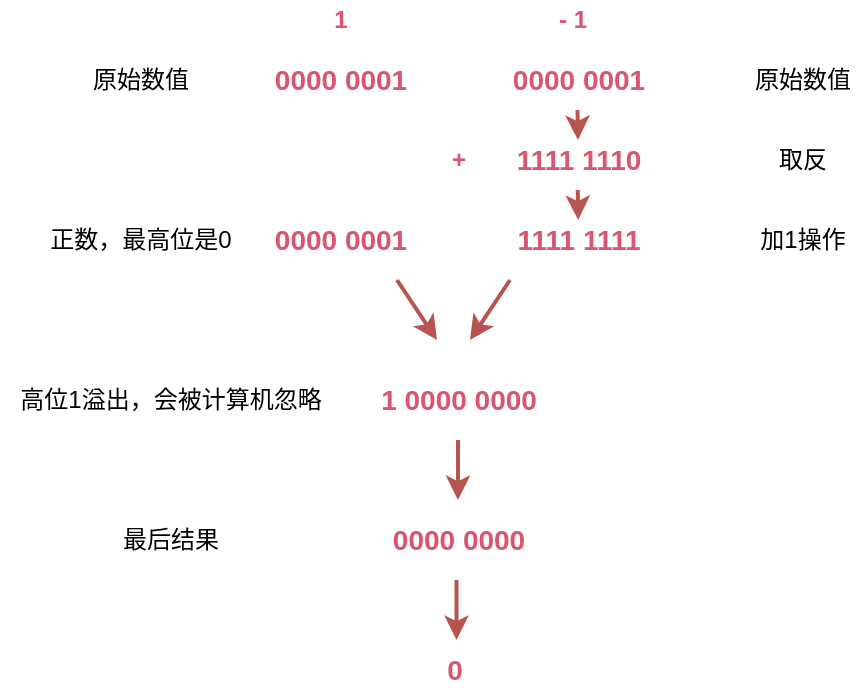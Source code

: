 <mxfile version="14.1.5" type="device"><diagram id="dP-Dvl8Ufvoj6TWUjTvs" name="Page-1"><mxGraphModel dx="807" dy="559" grid="1" gridSize="10" guides="1" tooltips="1" connect="1" arrows="1" fold="1" page="1" pageScale="1" pageWidth="827" pageHeight="1169" math="0" shadow="0"><root><mxCell id="0"/><mxCell id="1" parent="0"/><mxCell id="KVrgFc20xJI9I4Q7sZ0A-1" value="0000 0001" style="text;html=1;align=center;verticalAlign=middle;resizable=0;points=[];autosize=1;fontSize=14;fontColor=#D95570;fontStyle=1" parent="1" vertex="1"><mxGeometry x="135" y="260" width="80" height="20" as="geometry"/></mxCell><mxCell id="KVrgFc20xJI9I4Q7sZ0A-2" value="0000 0001" style="text;html=1;align=center;verticalAlign=middle;resizable=0;points=[];autosize=1;fontSize=14;fontColor=#D95570;fontStyle=1" parent="1" vertex="1"><mxGeometry x="135" y="340" width="80" height="20" as="geometry"/></mxCell><mxCell id="KVrgFc20xJI9I4Q7sZ0A-3" value="" style="endArrow=classic;html=1;strokeWidth=2;fillColor=#f8cecc;strokeColor=#b85450;" parent="1" edge="1"><mxGeometry width="50" height="50" relative="1" as="geometry"><mxPoint x="293.76" y="285" as="sourcePoint"/><mxPoint x="294" y="300" as="targetPoint"/></mxGeometry></mxCell><mxCell id="KVrgFc20xJI9I4Q7sZ0A-4" value="原始数值" style="text;html=1;align=center;verticalAlign=middle;resizable=0;points=[];autosize=1;" parent="1" vertex="1"><mxGeometry x="45" y="260" width="60" height="20" as="geometry"/></mxCell><mxCell id="KVrgFc20xJI9I4Q7sZ0A-5" value="正数，最高位是0" style="text;html=1;align=center;verticalAlign=middle;resizable=0;points=[];autosize=1;" parent="1" vertex="1"><mxGeometry x="20" y="340" width="110" height="20" as="geometry"/></mxCell><mxCell id="KVrgFc20xJI9I4Q7sZ0A-6" value="+" style="text;html=1;align=center;verticalAlign=middle;resizable=0;points=[];autosize=1;fontColor=#D95570;fontStyle=1" parent="1" vertex="1"><mxGeometry x="223.5" y="300" width="20" height="20" as="geometry"/></mxCell><mxCell id="KVrgFc20xJI9I4Q7sZ0A-10" value="1111 1111" style="text;html=1;align=center;verticalAlign=middle;resizable=0;points=[];autosize=1;fontSize=14;fontColor=#D95570;fontStyle=1" parent="1" vertex="1"><mxGeometry x="254" y="340" width="80" height="20" as="geometry"/></mxCell><mxCell id="KVrgFc20xJI9I4Q7sZ0A-13" value="" style="endArrow=classic;html=1;strokeWidth=2;fillColor=#f8cecc;strokeColor=#b85450;" parent="1" edge="1"><mxGeometry width="50" height="50" relative="1" as="geometry"><mxPoint x="203.5" y="370" as="sourcePoint"/><mxPoint x="223.5" y="400" as="targetPoint"/></mxGeometry></mxCell><mxCell id="KVrgFc20xJI9I4Q7sZ0A-20" value="" style="endArrow=classic;html=1;strokeWidth=2;fillColor=#f8cecc;strokeColor=#b85450;" parent="1" edge="1"><mxGeometry width="50" height="50" relative="1" as="geometry"><mxPoint x="233.26" y="520" as="sourcePoint"/><mxPoint x="233.26" y="550" as="targetPoint"/></mxGeometry></mxCell><mxCell id="KVrgFc20xJI9I4Q7sZ0A-31" value="0" style="text;html=1;align=center;verticalAlign=middle;resizable=0;points=[];autosize=1;fontSize=14;fontColor=#D95570;fontStyle=1" parent="1" vertex="1"><mxGeometry x="221.5" y="555" width="20" height="20" as="geometry"/></mxCell><mxCell id="nOELxNpgRBLmZiRhkhw7-1" value="原始数值" style="text;html=1;align=center;verticalAlign=middle;resizable=0;points=[];autosize=1;" parent="1" vertex="1"><mxGeometry x="376" y="260" width="60" height="20" as="geometry"/></mxCell><mxCell id="nOELxNpgRBLmZiRhkhw7-2" value="加1操作" style="text;html=1;align=center;verticalAlign=middle;resizable=0;points=[];autosize=1;" parent="1" vertex="1"><mxGeometry x="376" y="340" width="60" height="20" as="geometry"/></mxCell><mxCell id="nOELxNpgRBLmZiRhkhw7-3" value="0000 0001" style="text;html=1;align=center;verticalAlign=middle;resizable=0;points=[];autosize=1;fontSize=14;fontColor=#D95570;fontStyle=1" parent="1" vertex="1"><mxGeometry x="254" y="260" width="80" height="20" as="geometry"/></mxCell><mxCell id="nOELxNpgRBLmZiRhkhw7-4" value="1" style="text;html=1;align=center;verticalAlign=middle;resizable=0;points=[];autosize=1;fontColor=#D95570;fontStyle=1" parent="1" vertex="1"><mxGeometry x="165" y="230" width="20" height="20" as="geometry"/></mxCell><mxCell id="nOELxNpgRBLmZiRhkhw7-5" value="- 1" style="text;html=1;align=center;verticalAlign=middle;resizable=0;points=[];autosize=1;fontColor=#D95570;fontStyle=1" parent="1" vertex="1"><mxGeometry x="276" y="230" width="30" height="20" as="geometry"/></mxCell><mxCell id="nOELxNpgRBLmZiRhkhw7-6" value="" style="endArrow=classic;html=1;strokeWidth=2;fillColor=#f8cecc;strokeColor=#b85450;" parent="1" edge="1"><mxGeometry width="50" height="50" relative="1" as="geometry"><mxPoint x="260" y="370" as="sourcePoint"/><mxPoint x="240" y="400" as="targetPoint"/></mxGeometry></mxCell><mxCell id="nOELxNpgRBLmZiRhkhw7-7" value="1 0000 0000" style="text;html=1;align=center;verticalAlign=middle;resizable=0;points=[];autosize=1;fontSize=14;fontColor=#D95570;fontStyle=1" parent="1" vertex="1"><mxGeometry x="188.5" y="420" width="90" height="20" as="geometry"/></mxCell><mxCell id="nOELxNpgRBLmZiRhkhw7-8" value="" style="endArrow=classic;html=1;strokeWidth=2;fillColor=#f8cecc;strokeColor=#b85450;" parent="1" edge="1"><mxGeometry width="50" height="50" relative="1" as="geometry"><mxPoint x="234" y="450" as="sourcePoint"/><mxPoint x="234" y="480" as="targetPoint"/></mxGeometry></mxCell><mxCell id="BzTLqnCPMxmodZF1VYOy-1" value="取反" style="text;html=1;align=center;verticalAlign=middle;resizable=0;points=[];autosize=1;" vertex="1" parent="1"><mxGeometry x="386" y="300" width="40" height="20" as="geometry"/></mxCell><mxCell id="BzTLqnCPMxmodZF1VYOy-2" value="1111 1110" style="text;html=1;align=center;verticalAlign=middle;resizable=0;points=[];autosize=1;fontSize=14;fontColor=#D95570;fontStyle=1" vertex="1" parent="1"><mxGeometry x="254" y="300" width="80" height="20" as="geometry"/></mxCell><mxCell id="BzTLqnCPMxmodZF1VYOy-3" value="" style="endArrow=classic;html=1;strokeWidth=2;fillColor=#f8cecc;strokeColor=#b85450;" edge="1" parent="1"><mxGeometry width="50" height="50" relative="1" as="geometry"><mxPoint x="293.88" y="325" as="sourcePoint"/><mxPoint x="294.12" y="340" as="targetPoint"/></mxGeometry></mxCell><mxCell id="BzTLqnCPMxmodZF1VYOy-4" value="0000 0000" style="text;html=1;align=center;verticalAlign=middle;resizable=0;points=[];autosize=1;fontSize=14;fontColor=#D95570;fontStyle=1" vertex="1" parent="1"><mxGeometry x="193.5" y="490" width="80" height="20" as="geometry"/></mxCell><mxCell id="BzTLqnCPMxmodZF1VYOy-5" value="最后结果" style="text;html=1;align=center;verticalAlign=middle;resizable=0;points=[];autosize=1;" vertex="1" parent="1"><mxGeometry x="60" y="490" width="60" height="20" as="geometry"/></mxCell><mxCell id="BzTLqnCPMxmodZF1VYOy-6" value="高位1溢出，会被计算机忽略" style="text;html=1;align=center;verticalAlign=middle;resizable=0;points=[];autosize=1;" vertex="1" parent="1"><mxGeometry x="5" y="420" width="170" height="20" as="geometry"/></mxCell></root></mxGraphModel></diagram></mxfile>